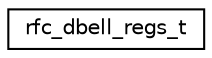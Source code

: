 digraph "Graphical Class Hierarchy"
{
 // LATEX_PDF_SIZE
  edge [fontname="Helvetica",fontsize="10",labelfontname="Helvetica",labelfontsize="10"];
  node [fontname="Helvetica",fontsize="10",shape=record];
  rankdir="LR";
  Node0 [label="rfc_dbell_regs_t",height=0.2,width=0.4,color="black", fillcolor="white", style="filled",URL="$structrfc__dbell__regs__t.html",tooltip="RFC_DBELL registers."];
}
